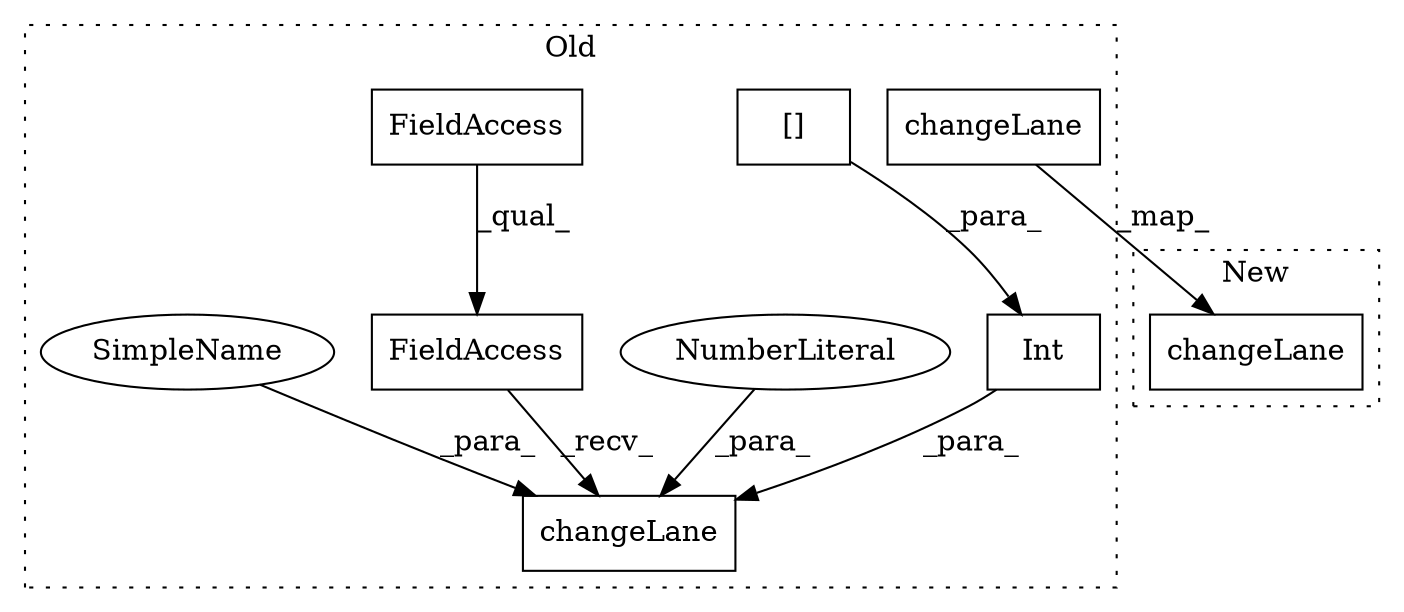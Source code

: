 digraph G {
subgraph cluster0 {
1 [label="changeLane" a="32" s="17288,17332" l="11,1" shape="box"];
3 [label="Int" a="32" s="17496,17514" l="4,1" shape="box"];
4 [label="[]" a="2" s="17500,17513" l="12,1" shape="box"];
5 [label="changeLane" a="32" s="17478,17522" l="11,1" shape="box"];
6 [label="NumberLiteral" a="34" s="17516" l="6" shape="ellipse"];
7 [label="FieldAccess" a="22" s="17448" l="29" shape="box"];
8 [label="FieldAccess" a="22" s="17448" l="21" shape="box"];
9 [label="SimpleName" a="42" s="17489" l="6" shape="ellipse"];
label = "Old";
style="dotted";
}
subgraph cluster1 {
2 [label="changeLane" a="32" s="17226,17270" l="11,1" shape="box"];
label = "New";
style="dotted";
}
1 -> 2 [label="_map_"];
3 -> 5 [label="_para_"];
4 -> 3 [label="_para_"];
6 -> 5 [label="_para_"];
7 -> 5 [label="_recv_"];
8 -> 7 [label="_qual_"];
9 -> 5 [label="_para_"];
}